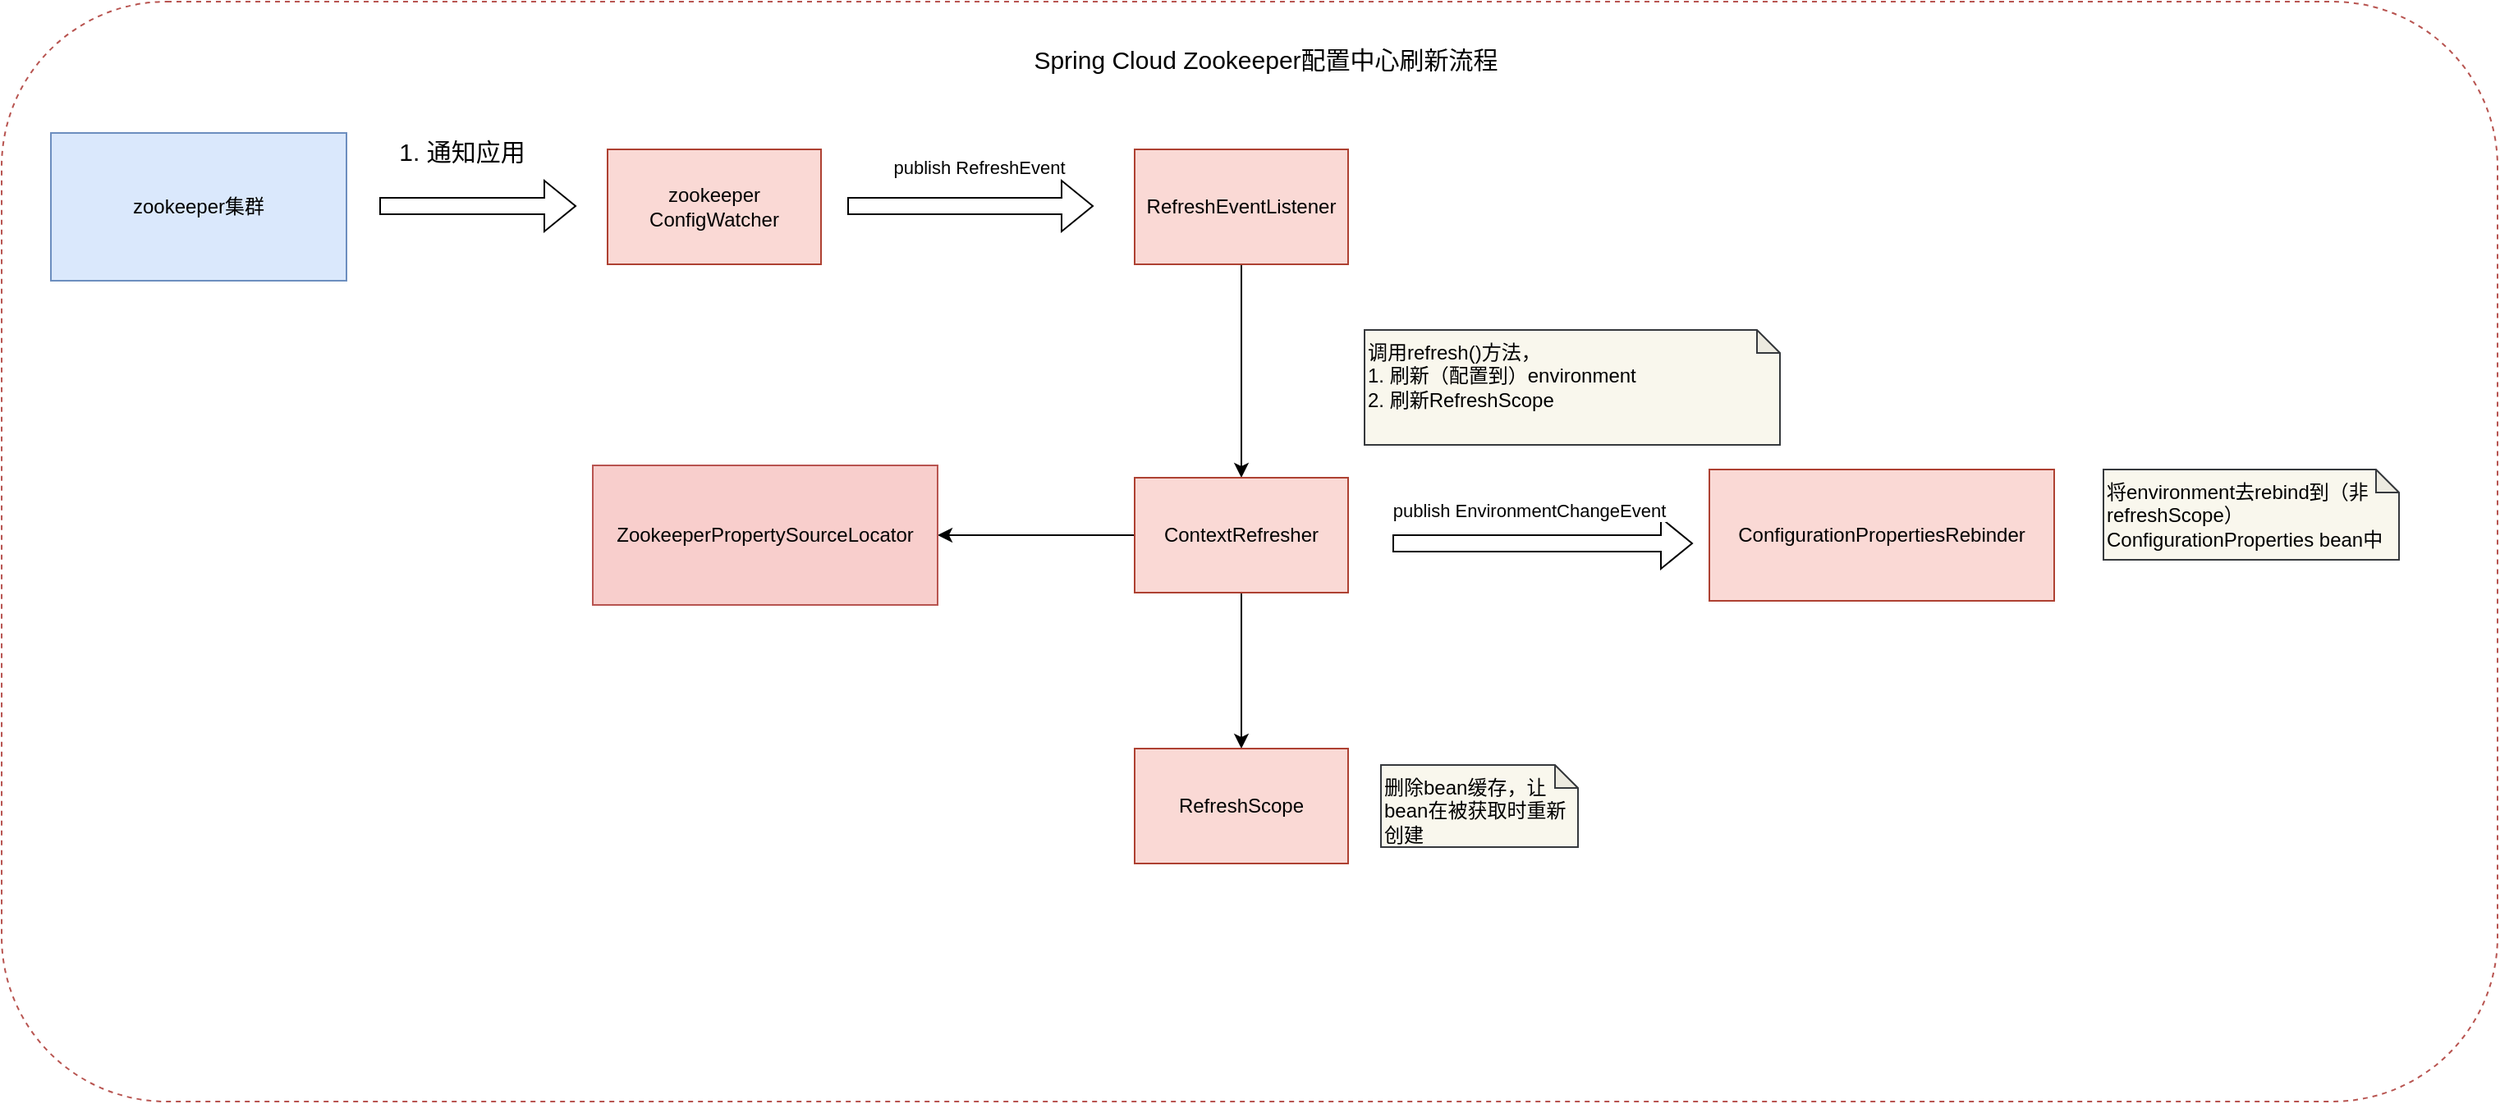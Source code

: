 <mxfile version="16.2.6" type="device"><diagram id="V_RD4-ZCKJklJ7gQvDLf" name="第 1 页"><mxGraphModel dx="2195" dy="893" grid="1" gridSize="10" guides="1" tooltips="1" connect="1" arrows="1" fold="1" page="1" pageScale="1" pageWidth="827" pageHeight="1169" math="0" shadow="0"><root><mxCell id="0"/><mxCell id="1" parent="0"/><mxCell id="TYMb22CQwCFDKB0sX4mD-1" value="" style="rounded=1;whiteSpace=wrap;html=1;dashed=1;fillColor=#FFFFFF;strokeColor=#b85450;gradientColor=none;" vertex="1" parent="1"><mxGeometry x="-20" y="130" width="1520" height="670" as="geometry"/></mxCell><mxCell id="j4zScbQ8_nv1hky8XrLX-1" value="zookeeper ConfigWatcher" style="rounded=0;whiteSpace=wrap;html=1;fillColor=#fad9d5;strokeColor=#ae4132;" parent="1" vertex="1"><mxGeometry x="349" y="220" width="130" height="70" as="geometry"/></mxCell><mxCell id="j4zScbQ8_nv1hky8XrLX-2" value="" style="shape=flexArrow;endArrow=classic;html=1;rounded=0;" parent="1" edge="1"><mxGeometry width="50" height="50" relative="1" as="geometry"><mxPoint x="210" y="254.5" as="sourcePoint"/><mxPoint x="330" y="254.5" as="targetPoint"/></mxGeometry></mxCell><mxCell id="TYMb22CQwCFDKB0sX4mD-3" value="1. 通知应用" style="edgeLabel;html=1;align=center;verticalAlign=middle;resizable=0;points=[];fontSize=15;" vertex="1" connectable="0" parent="j4zScbQ8_nv1hky8XrLX-2"><mxGeometry x="0.217" y="-6" relative="1" as="geometry"><mxPoint x="-23" y="-40" as="offset"/></mxGeometry></mxCell><mxCell id="j4zScbQ8_nv1hky8XrLX-3" value="zookeeper集群" style="rounded=0;whiteSpace=wrap;html=1;fillColor=#dae8fc;strokeColor=#6c8ebf;" parent="1" vertex="1"><mxGeometry x="10" y="210" width="180" height="90" as="geometry"/></mxCell><mxCell id="j4zScbQ8_nv1hky8XrLX-12" style="edgeStyle=orthogonalEdgeStyle;rounded=0;orthogonalLoop=1;jettySize=auto;html=1;" parent="1" source="j4zScbQ8_nv1hky8XrLX-7" target="j4zScbQ8_nv1hky8XrLX-9" edge="1"><mxGeometry relative="1" as="geometry"/></mxCell><mxCell id="j4zScbQ8_nv1hky8XrLX-7" value="RefreshEventListener" style="rounded=0;whiteSpace=wrap;html=1;fillColor=#fad9d5;strokeColor=#ae4132;" parent="1" vertex="1"><mxGeometry x="670" y="220" width="130" height="70" as="geometry"/></mxCell><mxCell id="j4zScbQ8_nv1hky8XrLX-15" style="edgeStyle=orthogonalEdgeStyle;rounded=0;orthogonalLoop=1;jettySize=auto;html=1;entryX=0.5;entryY=0;entryDx=0;entryDy=0;" parent="1" source="j4zScbQ8_nv1hky8XrLX-9" target="j4zScbQ8_nv1hky8XrLX-14" edge="1"><mxGeometry relative="1" as="geometry"/></mxCell><mxCell id="j4zScbQ8_nv1hky8XrLX-18" style="edgeStyle=orthogonalEdgeStyle;rounded=0;orthogonalLoop=1;jettySize=auto;html=1;entryX=1;entryY=0.5;entryDx=0;entryDy=0;" parent="1" source="j4zScbQ8_nv1hky8XrLX-9" target="j4zScbQ8_nv1hky8XrLX-16" edge="1"><mxGeometry relative="1" as="geometry"/></mxCell><mxCell id="j4zScbQ8_nv1hky8XrLX-9" value="ContextRefresher" style="rounded=0;whiteSpace=wrap;html=1;fillColor=#fad9d5;strokeColor=#ae4132;" parent="1" vertex="1"><mxGeometry x="670" y="420" width="130" height="70" as="geometry"/></mxCell><mxCell id="j4zScbQ8_nv1hky8XrLX-10" value="调用refresh()方法，&lt;br&gt;1. 刷新（配置到）environment&lt;br&gt;2. 刷新RefreshScope" style="shape=note;whiteSpace=wrap;html=1;backgroundOutline=1;darkOpacity=0.05;size=14;align=left;verticalAlign=top;fillColor=#f9f7ed;strokeColor=#36393d;" parent="1" vertex="1"><mxGeometry x="810" y="330" width="253" height="70" as="geometry"/></mxCell><mxCell id="j4zScbQ8_nv1hky8XrLX-14" value="RefreshScope" style="rounded=0;whiteSpace=wrap;html=1;fillColor=#fad9d5;strokeColor=#ae4132;" parent="1" vertex="1"><mxGeometry x="670" y="585" width="130" height="70" as="geometry"/></mxCell><mxCell id="j4zScbQ8_nv1hky8XrLX-16" value="ZookeeperPropertySourceLocator" style="rounded=0;whiteSpace=wrap;html=1;fillColor=#f8cecc;strokeColor=#b85450;" parent="1" vertex="1"><mxGeometry x="340" y="412.5" width="210" height="85" as="geometry"/></mxCell><mxCell id="j4zScbQ8_nv1hky8XrLX-19" value="ConfigurationPropertiesRebinder" style="rounded=0;whiteSpace=wrap;html=1;fillColor=#fad9d5;strokeColor=#ae4132;" parent="1" vertex="1"><mxGeometry x="1020" y="415" width="210" height="80" as="geometry"/></mxCell><mxCell id="j4zScbQ8_nv1hky8XrLX-23" value="" style="shape=flexArrow;endArrow=classic;html=1;rounded=0;" parent="1" edge="1"><mxGeometry width="50" height="50" relative="1" as="geometry"><mxPoint x="495" y="254.5" as="sourcePoint"/><mxPoint x="645" y="254.5" as="targetPoint"/></mxGeometry></mxCell><mxCell id="j4zScbQ8_nv1hky8XrLX-24" value="publish&amp;nbsp;RefreshEvent" style="edgeLabel;html=1;align=center;verticalAlign=middle;resizable=0;points=[];" parent="j4zScbQ8_nv1hky8XrLX-23" vertex="1" connectable="0"><mxGeometry x="0.213" y="2" relative="1" as="geometry"><mxPoint x="-11" y="-22" as="offset"/></mxGeometry></mxCell><mxCell id="j4zScbQ8_nv1hky8XrLX-25" value="" style="shape=flexArrow;endArrow=classic;html=1;rounded=0;" parent="1" edge="1"><mxGeometry width="50" height="50" relative="1" as="geometry"><mxPoint x="827" y="460" as="sourcePoint"/><mxPoint x="1010" y="460" as="targetPoint"/></mxGeometry></mxCell><mxCell id="j4zScbQ8_nv1hky8XrLX-26" value="publish EnvironmentChangeEvent" style="edgeLabel;html=1;align=center;verticalAlign=middle;resizable=0;points=[];" parent="j4zScbQ8_nv1hky8XrLX-25" vertex="1" connectable="0"><mxGeometry x="0.213" y="2" relative="1" as="geometry"><mxPoint x="-28" y="-18" as="offset"/></mxGeometry></mxCell><mxCell id="j4zScbQ8_nv1hky8XrLX-27" value="将environment去rebind到（非refreshScope）ConfigurationProperties bean中" style="shape=note;whiteSpace=wrap;html=1;backgroundOutline=1;darkOpacity=0.05;size=14;align=left;verticalAlign=top;fillColor=#f9f7ed;strokeColor=#36393d;" parent="1" vertex="1"><mxGeometry x="1260" y="415" width="180" height="55" as="geometry"/></mxCell><mxCell id="j4zScbQ8_nv1hky8XrLX-31" value="删除bean缓存，让bean在被获取时重新创建" style="shape=note;whiteSpace=wrap;html=1;backgroundOutline=1;darkOpacity=0.05;size=14;align=left;verticalAlign=top;fillColor=#f9f7ed;strokeColor=#36393d;" parent="1" vertex="1"><mxGeometry x="820" y="595" width="120" height="50" as="geometry"/></mxCell><mxCell id="TYMb22CQwCFDKB0sX4mD-2" value="Spring Cloud Zookeeper配置中心刷新流程" style="text;html=1;strokeColor=none;fillColor=none;align=center;verticalAlign=middle;whiteSpace=wrap;rounded=0;dashed=1;fontSize=15;" vertex="1" parent="1"><mxGeometry x="590" y="150" width="320" height="30" as="geometry"/></mxCell></root></mxGraphModel></diagram></mxfile>